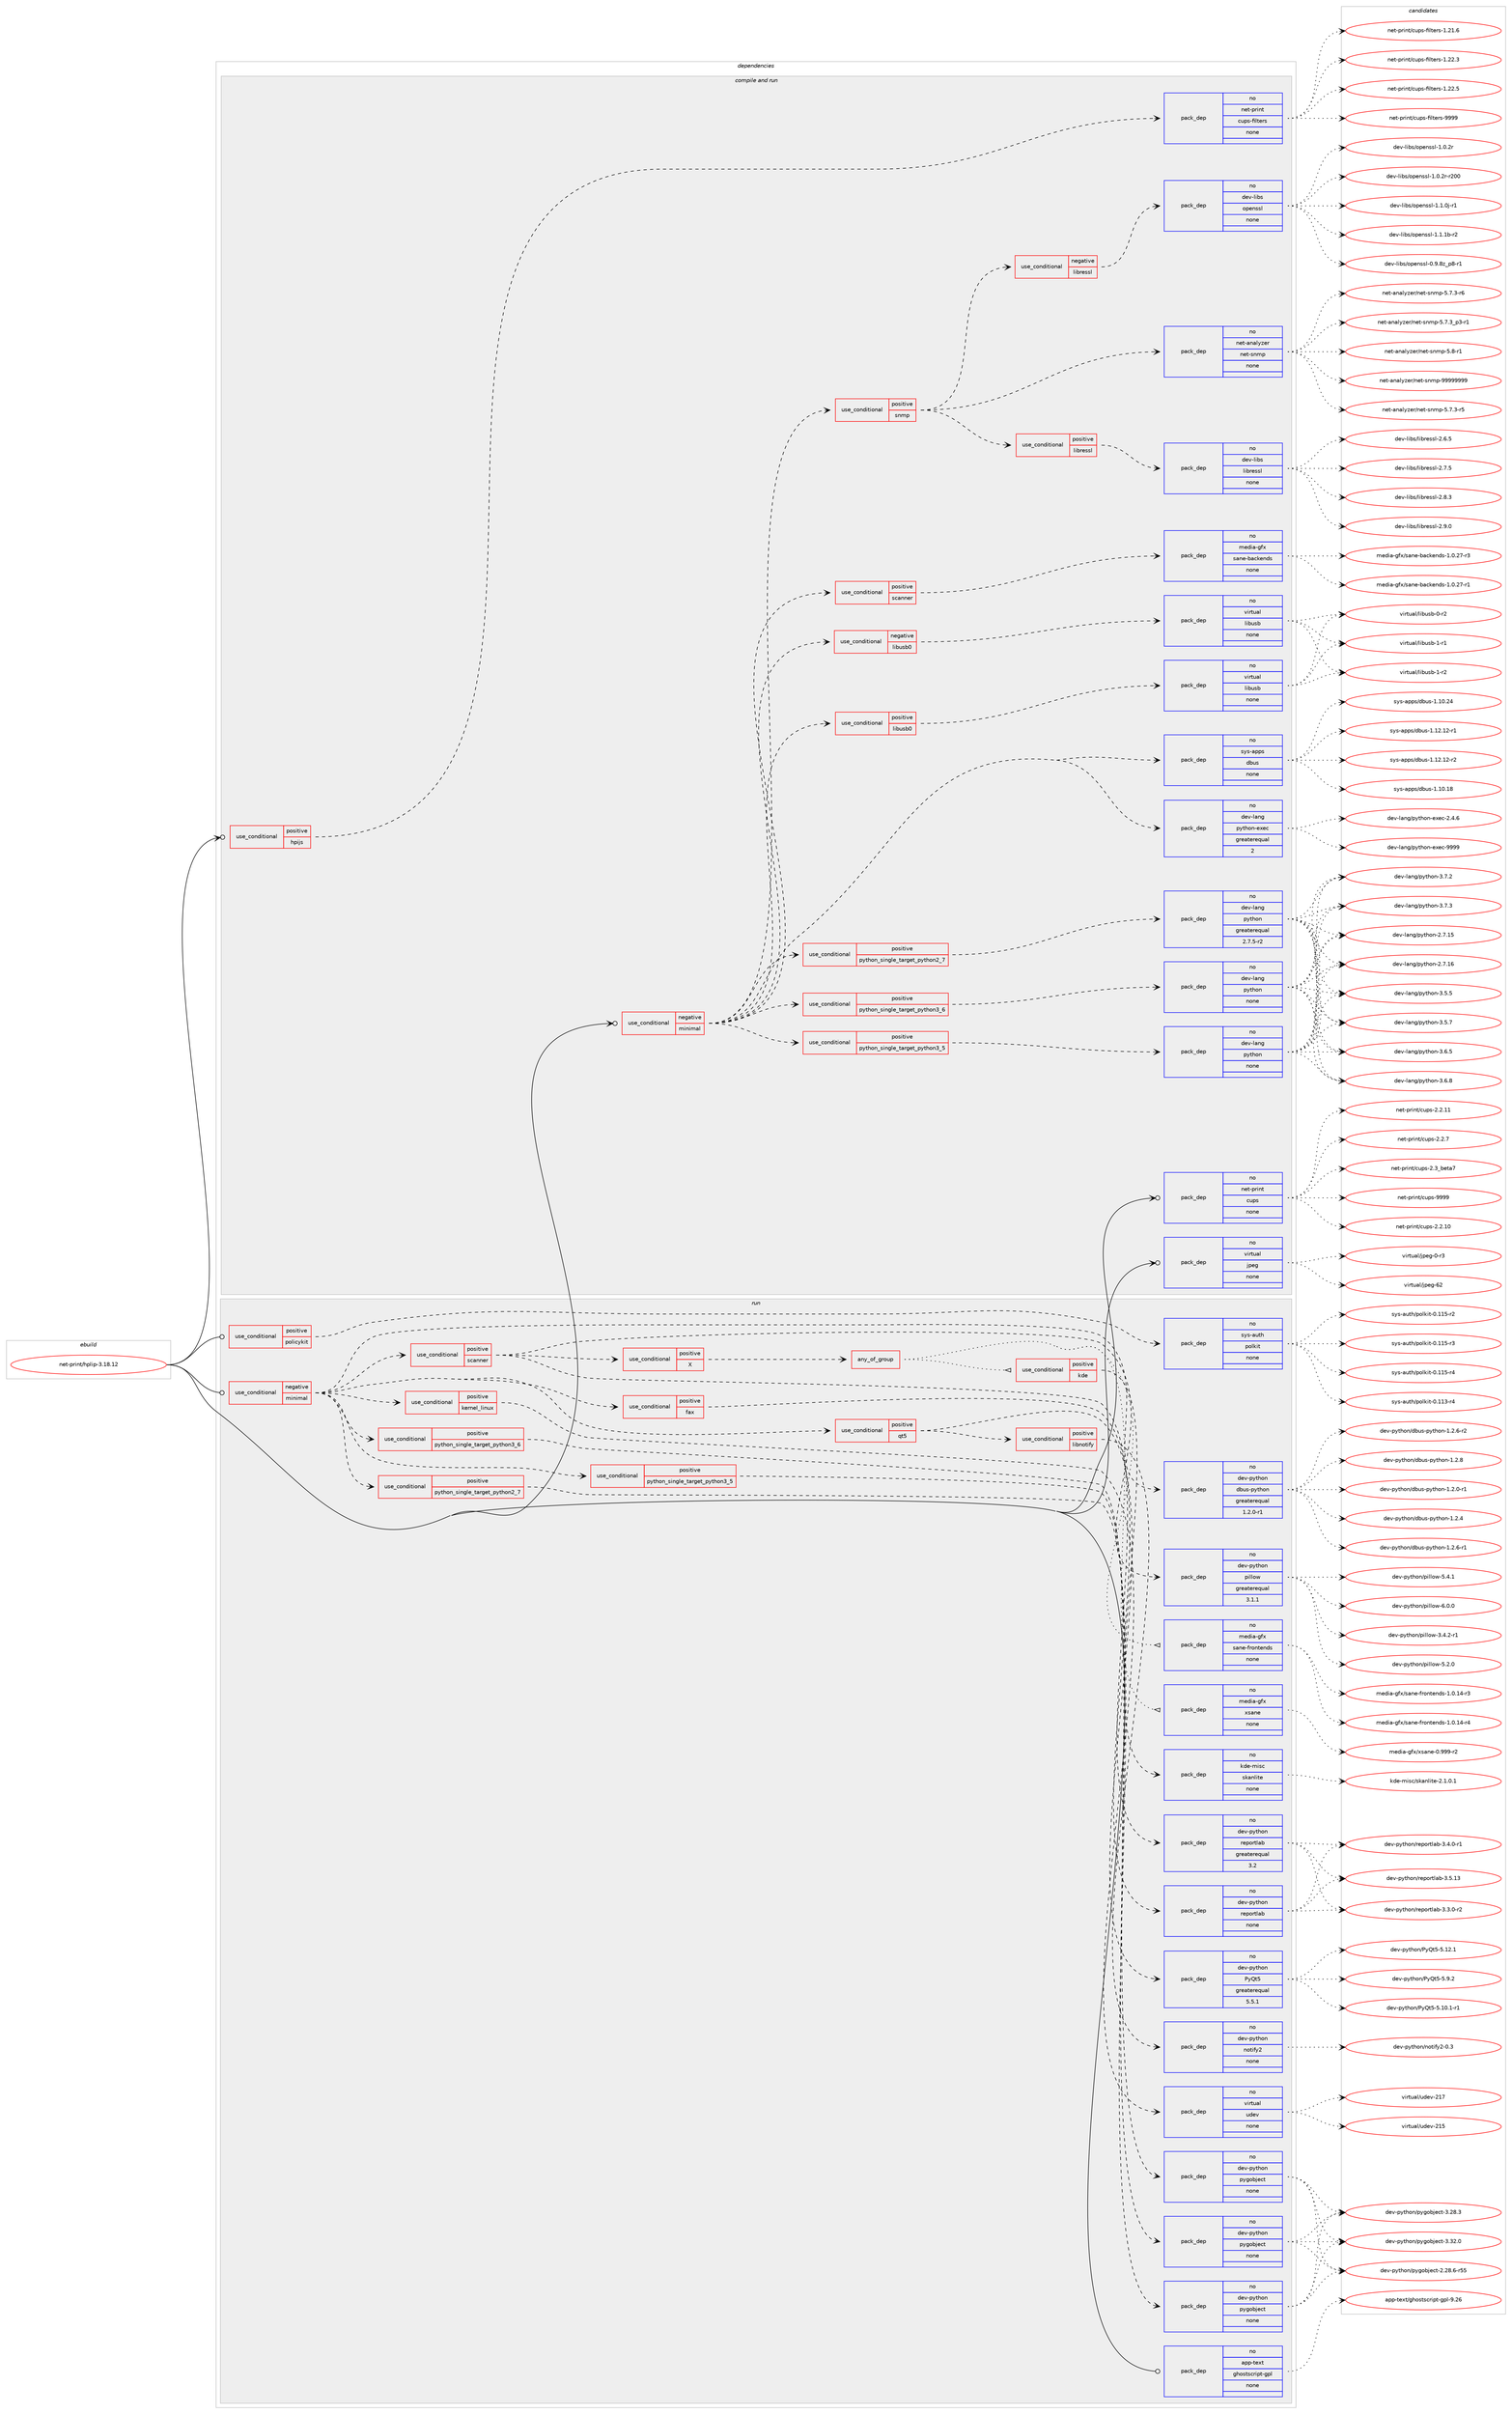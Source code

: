 digraph prolog {

# *************
# Graph options
# *************

newrank=true;
concentrate=true;
compound=true;
graph [rankdir=LR,fontname=Helvetica,fontsize=10,ranksep=1.5];#, ranksep=2.5, nodesep=0.2];
edge  [arrowhead=vee];
node  [fontname=Helvetica,fontsize=10];

# **********
# The ebuild
# **********

subgraph cluster_leftcol {
color=gray;
rank=same;
label=<<i>ebuild</i>>;
id [label="net-print/hplip-3.18.12", color=red, width=4, href="../net-print/hplip-3.18.12.svg"];
}

# ****************
# The dependencies
# ****************

subgraph cluster_midcol {
color=gray;
label=<<i>dependencies</i>>;
subgraph cluster_compile {
fillcolor="#eeeeee";
style=filled;
label=<<i>compile</i>>;
}
subgraph cluster_compileandrun {
fillcolor="#eeeeee";
style=filled;
label=<<i>compile and run</i>>;
subgraph cond1082 {
dependency4409 [label=<<TABLE BORDER="0" CELLBORDER="1" CELLSPACING="0" CELLPADDING="4"><TR><TD ROWSPAN="3" CELLPADDING="10">use_conditional</TD></TR><TR><TD>negative</TD></TR><TR><TD>minimal</TD></TR></TABLE>>, shape=none, color=red];
subgraph cond1083 {
dependency4410 [label=<<TABLE BORDER="0" CELLBORDER="1" CELLSPACING="0" CELLPADDING="4"><TR><TD ROWSPAN="3" CELLPADDING="10">use_conditional</TD></TR><TR><TD>positive</TD></TR><TR><TD>python_single_target_python2_7</TD></TR></TABLE>>, shape=none, color=red];
subgraph pack3255 {
dependency4411 [label=<<TABLE BORDER="0" CELLBORDER="1" CELLSPACING="0" CELLPADDING="4" WIDTH="220"><TR><TD ROWSPAN="6" CELLPADDING="30">pack_dep</TD></TR><TR><TD WIDTH="110">no</TD></TR><TR><TD>dev-lang</TD></TR><TR><TD>python</TD></TR><TR><TD>greaterequal</TD></TR><TR><TD>2.7.5-r2</TD></TR></TABLE>>, shape=none, color=blue];
}
dependency4410:e -> dependency4411:w [weight=20,style="dashed",arrowhead="vee"];
}
dependency4409:e -> dependency4410:w [weight=20,style="dashed",arrowhead="vee"];
subgraph cond1084 {
dependency4412 [label=<<TABLE BORDER="0" CELLBORDER="1" CELLSPACING="0" CELLPADDING="4"><TR><TD ROWSPAN="3" CELLPADDING="10">use_conditional</TD></TR><TR><TD>positive</TD></TR><TR><TD>python_single_target_python3_5</TD></TR></TABLE>>, shape=none, color=red];
subgraph pack3256 {
dependency4413 [label=<<TABLE BORDER="0" CELLBORDER="1" CELLSPACING="0" CELLPADDING="4" WIDTH="220"><TR><TD ROWSPAN="6" CELLPADDING="30">pack_dep</TD></TR><TR><TD WIDTH="110">no</TD></TR><TR><TD>dev-lang</TD></TR><TR><TD>python</TD></TR><TR><TD>none</TD></TR><TR><TD></TD></TR></TABLE>>, shape=none, color=blue];
}
dependency4412:e -> dependency4413:w [weight=20,style="dashed",arrowhead="vee"];
}
dependency4409:e -> dependency4412:w [weight=20,style="dashed",arrowhead="vee"];
subgraph cond1085 {
dependency4414 [label=<<TABLE BORDER="0" CELLBORDER="1" CELLSPACING="0" CELLPADDING="4"><TR><TD ROWSPAN="3" CELLPADDING="10">use_conditional</TD></TR><TR><TD>positive</TD></TR><TR><TD>python_single_target_python3_6</TD></TR></TABLE>>, shape=none, color=red];
subgraph pack3257 {
dependency4415 [label=<<TABLE BORDER="0" CELLBORDER="1" CELLSPACING="0" CELLPADDING="4" WIDTH="220"><TR><TD ROWSPAN="6" CELLPADDING="30">pack_dep</TD></TR><TR><TD WIDTH="110">no</TD></TR><TR><TD>dev-lang</TD></TR><TR><TD>python</TD></TR><TR><TD>none</TD></TR><TR><TD></TD></TR></TABLE>>, shape=none, color=blue];
}
dependency4414:e -> dependency4415:w [weight=20,style="dashed",arrowhead="vee"];
}
dependency4409:e -> dependency4414:w [weight=20,style="dashed",arrowhead="vee"];
subgraph pack3258 {
dependency4416 [label=<<TABLE BORDER="0" CELLBORDER="1" CELLSPACING="0" CELLPADDING="4" WIDTH="220"><TR><TD ROWSPAN="6" CELLPADDING="30">pack_dep</TD></TR><TR><TD WIDTH="110">no</TD></TR><TR><TD>dev-lang</TD></TR><TR><TD>python-exec</TD></TR><TR><TD>greaterequal</TD></TR><TR><TD>2</TD></TR></TABLE>>, shape=none, color=blue];
}
dependency4409:e -> dependency4416:w [weight=20,style="dashed",arrowhead="vee"];
subgraph pack3259 {
dependency4417 [label=<<TABLE BORDER="0" CELLBORDER="1" CELLSPACING="0" CELLPADDING="4" WIDTH="220"><TR><TD ROWSPAN="6" CELLPADDING="30">pack_dep</TD></TR><TR><TD WIDTH="110">no</TD></TR><TR><TD>sys-apps</TD></TR><TR><TD>dbus</TD></TR><TR><TD>none</TD></TR><TR><TD></TD></TR></TABLE>>, shape=none, color=blue];
}
dependency4409:e -> dependency4417:w [weight=20,style="dashed",arrowhead="vee"];
subgraph cond1086 {
dependency4418 [label=<<TABLE BORDER="0" CELLBORDER="1" CELLSPACING="0" CELLPADDING="4"><TR><TD ROWSPAN="3" CELLPADDING="10">use_conditional</TD></TR><TR><TD>negative</TD></TR><TR><TD>libusb0</TD></TR></TABLE>>, shape=none, color=red];
subgraph pack3260 {
dependency4419 [label=<<TABLE BORDER="0" CELLBORDER="1" CELLSPACING="0" CELLPADDING="4" WIDTH="220"><TR><TD ROWSPAN="6" CELLPADDING="30">pack_dep</TD></TR><TR><TD WIDTH="110">no</TD></TR><TR><TD>virtual</TD></TR><TR><TD>libusb</TD></TR><TR><TD>none</TD></TR><TR><TD></TD></TR></TABLE>>, shape=none, color=blue];
}
dependency4418:e -> dependency4419:w [weight=20,style="dashed",arrowhead="vee"];
}
dependency4409:e -> dependency4418:w [weight=20,style="dashed",arrowhead="vee"];
subgraph cond1087 {
dependency4420 [label=<<TABLE BORDER="0" CELLBORDER="1" CELLSPACING="0" CELLPADDING="4"><TR><TD ROWSPAN="3" CELLPADDING="10">use_conditional</TD></TR><TR><TD>positive</TD></TR><TR><TD>libusb0</TD></TR></TABLE>>, shape=none, color=red];
subgraph pack3261 {
dependency4421 [label=<<TABLE BORDER="0" CELLBORDER="1" CELLSPACING="0" CELLPADDING="4" WIDTH="220"><TR><TD ROWSPAN="6" CELLPADDING="30">pack_dep</TD></TR><TR><TD WIDTH="110">no</TD></TR><TR><TD>virtual</TD></TR><TR><TD>libusb</TD></TR><TR><TD>none</TD></TR><TR><TD></TD></TR></TABLE>>, shape=none, color=blue];
}
dependency4420:e -> dependency4421:w [weight=20,style="dashed",arrowhead="vee"];
}
dependency4409:e -> dependency4420:w [weight=20,style="dashed",arrowhead="vee"];
subgraph cond1088 {
dependency4422 [label=<<TABLE BORDER="0" CELLBORDER="1" CELLSPACING="0" CELLPADDING="4"><TR><TD ROWSPAN="3" CELLPADDING="10">use_conditional</TD></TR><TR><TD>positive</TD></TR><TR><TD>scanner</TD></TR></TABLE>>, shape=none, color=red];
subgraph pack3262 {
dependency4423 [label=<<TABLE BORDER="0" CELLBORDER="1" CELLSPACING="0" CELLPADDING="4" WIDTH="220"><TR><TD ROWSPAN="6" CELLPADDING="30">pack_dep</TD></TR><TR><TD WIDTH="110">no</TD></TR><TR><TD>media-gfx</TD></TR><TR><TD>sane-backends</TD></TR><TR><TD>none</TD></TR><TR><TD></TD></TR></TABLE>>, shape=none, color=blue];
}
dependency4422:e -> dependency4423:w [weight=20,style="dashed",arrowhead="vee"];
}
dependency4409:e -> dependency4422:w [weight=20,style="dashed",arrowhead="vee"];
subgraph cond1089 {
dependency4424 [label=<<TABLE BORDER="0" CELLBORDER="1" CELLSPACING="0" CELLPADDING="4"><TR><TD ROWSPAN="3" CELLPADDING="10">use_conditional</TD></TR><TR><TD>positive</TD></TR><TR><TD>snmp</TD></TR></TABLE>>, shape=none, color=red];
subgraph cond1090 {
dependency4425 [label=<<TABLE BORDER="0" CELLBORDER="1" CELLSPACING="0" CELLPADDING="4"><TR><TD ROWSPAN="3" CELLPADDING="10">use_conditional</TD></TR><TR><TD>negative</TD></TR><TR><TD>libressl</TD></TR></TABLE>>, shape=none, color=red];
subgraph pack3263 {
dependency4426 [label=<<TABLE BORDER="0" CELLBORDER="1" CELLSPACING="0" CELLPADDING="4" WIDTH="220"><TR><TD ROWSPAN="6" CELLPADDING="30">pack_dep</TD></TR><TR><TD WIDTH="110">no</TD></TR><TR><TD>dev-libs</TD></TR><TR><TD>openssl</TD></TR><TR><TD>none</TD></TR><TR><TD></TD></TR></TABLE>>, shape=none, color=blue];
}
dependency4425:e -> dependency4426:w [weight=20,style="dashed",arrowhead="vee"];
}
dependency4424:e -> dependency4425:w [weight=20,style="dashed",arrowhead="vee"];
subgraph cond1091 {
dependency4427 [label=<<TABLE BORDER="0" CELLBORDER="1" CELLSPACING="0" CELLPADDING="4"><TR><TD ROWSPAN="3" CELLPADDING="10">use_conditional</TD></TR><TR><TD>positive</TD></TR><TR><TD>libressl</TD></TR></TABLE>>, shape=none, color=red];
subgraph pack3264 {
dependency4428 [label=<<TABLE BORDER="0" CELLBORDER="1" CELLSPACING="0" CELLPADDING="4" WIDTH="220"><TR><TD ROWSPAN="6" CELLPADDING="30">pack_dep</TD></TR><TR><TD WIDTH="110">no</TD></TR><TR><TD>dev-libs</TD></TR><TR><TD>libressl</TD></TR><TR><TD>none</TD></TR><TR><TD></TD></TR></TABLE>>, shape=none, color=blue];
}
dependency4427:e -> dependency4428:w [weight=20,style="dashed",arrowhead="vee"];
}
dependency4424:e -> dependency4427:w [weight=20,style="dashed",arrowhead="vee"];
subgraph pack3265 {
dependency4429 [label=<<TABLE BORDER="0" CELLBORDER="1" CELLSPACING="0" CELLPADDING="4" WIDTH="220"><TR><TD ROWSPAN="6" CELLPADDING="30">pack_dep</TD></TR><TR><TD WIDTH="110">no</TD></TR><TR><TD>net-analyzer</TD></TR><TR><TD>net-snmp</TD></TR><TR><TD>none</TD></TR><TR><TD></TD></TR></TABLE>>, shape=none, color=blue];
}
dependency4424:e -> dependency4429:w [weight=20,style="dashed",arrowhead="vee"];
}
dependency4409:e -> dependency4424:w [weight=20,style="dashed",arrowhead="vee"];
}
id:e -> dependency4409:w [weight=20,style="solid",arrowhead="odotvee"];
subgraph cond1092 {
dependency4430 [label=<<TABLE BORDER="0" CELLBORDER="1" CELLSPACING="0" CELLPADDING="4"><TR><TD ROWSPAN="3" CELLPADDING="10">use_conditional</TD></TR><TR><TD>positive</TD></TR><TR><TD>hpijs</TD></TR></TABLE>>, shape=none, color=red];
subgraph pack3266 {
dependency4431 [label=<<TABLE BORDER="0" CELLBORDER="1" CELLSPACING="0" CELLPADDING="4" WIDTH="220"><TR><TD ROWSPAN="6" CELLPADDING="30">pack_dep</TD></TR><TR><TD WIDTH="110">no</TD></TR><TR><TD>net-print</TD></TR><TR><TD>cups-filters</TD></TR><TR><TD>none</TD></TR><TR><TD></TD></TR></TABLE>>, shape=none, color=blue];
}
dependency4430:e -> dependency4431:w [weight=20,style="dashed",arrowhead="vee"];
}
id:e -> dependency4430:w [weight=20,style="solid",arrowhead="odotvee"];
subgraph pack3267 {
dependency4432 [label=<<TABLE BORDER="0" CELLBORDER="1" CELLSPACING="0" CELLPADDING="4" WIDTH="220"><TR><TD ROWSPAN="6" CELLPADDING="30">pack_dep</TD></TR><TR><TD WIDTH="110">no</TD></TR><TR><TD>net-print</TD></TR><TR><TD>cups</TD></TR><TR><TD>none</TD></TR><TR><TD></TD></TR></TABLE>>, shape=none, color=blue];
}
id:e -> dependency4432:w [weight=20,style="solid",arrowhead="odotvee"];
subgraph pack3268 {
dependency4433 [label=<<TABLE BORDER="0" CELLBORDER="1" CELLSPACING="0" CELLPADDING="4" WIDTH="220"><TR><TD ROWSPAN="6" CELLPADDING="30">pack_dep</TD></TR><TR><TD WIDTH="110">no</TD></TR><TR><TD>virtual</TD></TR><TR><TD>jpeg</TD></TR><TR><TD>none</TD></TR><TR><TD></TD></TR></TABLE>>, shape=none, color=blue];
}
id:e -> dependency4433:w [weight=20,style="solid",arrowhead="odotvee"];
}
subgraph cluster_run {
fillcolor="#eeeeee";
style=filled;
label=<<i>run</i>>;
subgraph cond1093 {
dependency4434 [label=<<TABLE BORDER="0" CELLBORDER="1" CELLSPACING="0" CELLPADDING="4"><TR><TD ROWSPAN="3" CELLPADDING="10">use_conditional</TD></TR><TR><TD>negative</TD></TR><TR><TD>minimal</TD></TR></TABLE>>, shape=none, color=red];
subgraph pack3269 {
dependency4435 [label=<<TABLE BORDER="0" CELLBORDER="1" CELLSPACING="0" CELLPADDING="4" WIDTH="220"><TR><TD ROWSPAN="6" CELLPADDING="30">pack_dep</TD></TR><TR><TD WIDTH="110">no</TD></TR><TR><TD>dev-python</TD></TR><TR><TD>dbus-python</TD></TR><TR><TD>greaterequal</TD></TR><TR><TD>1.2.0-r1</TD></TR></TABLE>>, shape=none, color=blue];
}
dependency4434:e -> dependency4435:w [weight=20,style="dashed",arrowhead="vee"];
subgraph cond1094 {
dependency4436 [label=<<TABLE BORDER="0" CELLBORDER="1" CELLSPACING="0" CELLPADDING="4"><TR><TD ROWSPAN="3" CELLPADDING="10">use_conditional</TD></TR><TR><TD>positive</TD></TR><TR><TD>python_single_target_python2_7</TD></TR></TABLE>>, shape=none, color=red];
subgraph pack3270 {
dependency4437 [label=<<TABLE BORDER="0" CELLBORDER="1" CELLSPACING="0" CELLPADDING="4" WIDTH="220"><TR><TD ROWSPAN="6" CELLPADDING="30">pack_dep</TD></TR><TR><TD WIDTH="110">no</TD></TR><TR><TD>dev-python</TD></TR><TR><TD>pygobject</TD></TR><TR><TD>none</TD></TR><TR><TD></TD></TR></TABLE>>, shape=none, color=blue];
}
dependency4436:e -> dependency4437:w [weight=20,style="dashed",arrowhead="vee"];
}
dependency4434:e -> dependency4436:w [weight=20,style="dashed",arrowhead="vee"];
subgraph cond1095 {
dependency4438 [label=<<TABLE BORDER="0" CELLBORDER="1" CELLSPACING="0" CELLPADDING="4"><TR><TD ROWSPAN="3" CELLPADDING="10">use_conditional</TD></TR><TR><TD>positive</TD></TR><TR><TD>python_single_target_python3_5</TD></TR></TABLE>>, shape=none, color=red];
subgraph pack3271 {
dependency4439 [label=<<TABLE BORDER="0" CELLBORDER="1" CELLSPACING="0" CELLPADDING="4" WIDTH="220"><TR><TD ROWSPAN="6" CELLPADDING="30">pack_dep</TD></TR><TR><TD WIDTH="110">no</TD></TR><TR><TD>dev-python</TD></TR><TR><TD>pygobject</TD></TR><TR><TD>none</TD></TR><TR><TD></TD></TR></TABLE>>, shape=none, color=blue];
}
dependency4438:e -> dependency4439:w [weight=20,style="dashed",arrowhead="vee"];
}
dependency4434:e -> dependency4438:w [weight=20,style="dashed",arrowhead="vee"];
subgraph cond1096 {
dependency4440 [label=<<TABLE BORDER="0" CELLBORDER="1" CELLSPACING="0" CELLPADDING="4"><TR><TD ROWSPAN="3" CELLPADDING="10">use_conditional</TD></TR><TR><TD>positive</TD></TR><TR><TD>python_single_target_python3_6</TD></TR></TABLE>>, shape=none, color=red];
subgraph pack3272 {
dependency4441 [label=<<TABLE BORDER="0" CELLBORDER="1" CELLSPACING="0" CELLPADDING="4" WIDTH="220"><TR><TD ROWSPAN="6" CELLPADDING="30">pack_dep</TD></TR><TR><TD WIDTH="110">no</TD></TR><TR><TD>dev-python</TD></TR><TR><TD>pygobject</TD></TR><TR><TD>none</TD></TR><TR><TD></TD></TR></TABLE>>, shape=none, color=blue];
}
dependency4440:e -> dependency4441:w [weight=20,style="dashed",arrowhead="vee"];
}
dependency4434:e -> dependency4440:w [weight=20,style="dashed",arrowhead="vee"];
subgraph cond1097 {
dependency4442 [label=<<TABLE BORDER="0" CELLBORDER="1" CELLSPACING="0" CELLPADDING="4"><TR><TD ROWSPAN="3" CELLPADDING="10">use_conditional</TD></TR><TR><TD>positive</TD></TR><TR><TD>fax</TD></TR></TABLE>>, shape=none, color=red];
subgraph pack3273 {
dependency4443 [label=<<TABLE BORDER="0" CELLBORDER="1" CELLSPACING="0" CELLPADDING="4" WIDTH="220"><TR><TD ROWSPAN="6" CELLPADDING="30">pack_dep</TD></TR><TR><TD WIDTH="110">no</TD></TR><TR><TD>dev-python</TD></TR><TR><TD>reportlab</TD></TR><TR><TD>none</TD></TR><TR><TD></TD></TR></TABLE>>, shape=none, color=blue];
}
dependency4442:e -> dependency4443:w [weight=20,style="dashed",arrowhead="vee"];
}
dependency4434:e -> dependency4442:w [weight=20,style="dashed",arrowhead="vee"];
subgraph cond1098 {
dependency4444 [label=<<TABLE BORDER="0" CELLBORDER="1" CELLSPACING="0" CELLPADDING="4"><TR><TD ROWSPAN="3" CELLPADDING="10">use_conditional</TD></TR><TR><TD>positive</TD></TR><TR><TD>kernel_linux</TD></TR></TABLE>>, shape=none, color=red];
subgraph pack3274 {
dependency4445 [label=<<TABLE BORDER="0" CELLBORDER="1" CELLSPACING="0" CELLPADDING="4" WIDTH="220"><TR><TD ROWSPAN="6" CELLPADDING="30">pack_dep</TD></TR><TR><TD WIDTH="110">no</TD></TR><TR><TD>virtual</TD></TR><TR><TD>udev</TD></TR><TR><TD>none</TD></TR><TR><TD></TD></TR></TABLE>>, shape=none, color=blue];
}
dependency4444:e -> dependency4445:w [weight=20,style="dashed",arrowhead="vee"];
}
dependency4434:e -> dependency4444:w [weight=20,style="dashed",arrowhead="vee"];
subgraph cond1099 {
dependency4446 [label=<<TABLE BORDER="0" CELLBORDER="1" CELLSPACING="0" CELLPADDING="4"><TR><TD ROWSPAN="3" CELLPADDING="10">use_conditional</TD></TR><TR><TD>positive</TD></TR><TR><TD>qt5</TD></TR></TABLE>>, shape=none, color=red];
subgraph pack3275 {
dependency4447 [label=<<TABLE BORDER="0" CELLBORDER="1" CELLSPACING="0" CELLPADDING="4" WIDTH="220"><TR><TD ROWSPAN="6" CELLPADDING="30">pack_dep</TD></TR><TR><TD WIDTH="110">no</TD></TR><TR><TD>dev-python</TD></TR><TR><TD>PyQt5</TD></TR><TR><TD>greaterequal</TD></TR><TR><TD>5.5.1</TD></TR></TABLE>>, shape=none, color=blue];
}
dependency4446:e -> dependency4447:w [weight=20,style="dashed",arrowhead="vee"];
subgraph cond1100 {
dependency4448 [label=<<TABLE BORDER="0" CELLBORDER="1" CELLSPACING="0" CELLPADDING="4"><TR><TD ROWSPAN="3" CELLPADDING="10">use_conditional</TD></TR><TR><TD>positive</TD></TR><TR><TD>libnotify</TD></TR></TABLE>>, shape=none, color=red];
subgraph pack3276 {
dependency4449 [label=<<TABLE BORDER="0" CELLBORDER="1" CELLSPACING="0" CELLPADDING="4" WIDTH="220"><TR><TD ROWSPAN="6" CELLPADDING="30">pack_dep</TD></TR><TR><TD WIDTH="110">no</TD></TR><TR><TD>dev-python</TD></TR><TR><TD>notify2</TD></TR><TR><TD>none</TD></TR><TR><TD></TD></TR></TABLE>>, shape=none, color=blue];
}
dependency4448:e -> dependency4449:w [weight=20,style="dashed",arrowhead="vee"];
}
dependency4446:e -> dependency4448:w [weight=20,style="dashed",arrowhead="vee"];
}
dependency4434:e -> dependency4446:w [weight=20,style="dashed",arrowhead="vee"];
subgraph cond1101 {
dependency4450 [label=<<TABLE BORDER="0" CELLBORDER="1" CELLSPACING="0" CELLPADDING="4"><TR><TD ROWSPAN="3" CELLPADDING="10">use_conditional</TD></TR><TR><TD>positive</TD></TR><TR><TD>scanner</TD></TR></TABLE>>, shape=none, color=red];
subgraph pack3277 {
dependency4451 [label=<<TABLE BORDER="0" CELLBORDER="1" CELLSPACING="0" CELLPADDING="4" WIDTH="220"><TR><TD ROWSPAN="6" CELLPADDING="30">pack_dep</TD></TR><TR><TD WIDTH="110">no</TD></TR><TR><TD>dev-python</TD></TR><TR><TD>reportlab</TD></TR><TR><TD>greaterequal</TD></TR><TR><TD>3.2</TD></TR></TABLE>>, shape=none, color=blue];
}
dependency4450:e -> dependency4451:w [weight=20,style="dashed",arrowhead="vee"];
subgraph pack3278 {
dependency4452 [label=<<TABLE BORDER="0" CELLBORDER="1" CELLSPACING="0" CELLPADDING="4" WIDTH="220"><TR><TD ROWSPAN="6" CELLPADDING="30">pack_dep</TD></TR><TR><TD WIDTH="110">no</TD></TR><TR><TD>dev-python</TD></TR><TR><TD>pillow</TD></TR><TR><TD>greaterequal</TD></TR><TR><TD>3.1.1</TD></TR></TABLE>>, shape=none, color=blue];
}
dependency4450:e -> dependency4452:w [weight=20,style="dashed",arrowhead="vee"];
subgraph cond1102 {
dependency4453 [label=<<TABLE BORDER="0" CELLBORDER="1" CELLSPACING="0" CELLPADDING="4"><TR><TD ROWSPAN="3" CELLPADDING="10">use_conditional</TD></TR><TR><TD>positive</TD></TR><TR><TD>X</TD></TR></TABLE>>, shape=none, color=red];
subgraph any67 {
dependency4454 [label=<<TABLE BORDER="0" CELLBORDER="1" CELLSPACING="0" CELLPADDING="4"><TR><TD CELLPADDING="10">any_of_group</TD></TR></TABLE>>, shape=none, color=red];subgraph cond1103 {
dependency4455 [label=<<TABLE BORDER="0" CELLBORDER="1" CELLSPACING="0" CELLPADDING="4"><TR><TD ROWSPAN="3" CELLPADDING="10">use_conditional</TD></TR><TR><TD>positive</TD></TR><TR><TD>kde</TD></TR></TABLE>>, shape=none, color=red];
subgraph pack3279 {
dependency4456 [label=<<TABLE BORDER="0" CELLBORDER="1" CELLSPACING="0" CELLPADDING="4" WIDTH="220"><TR><TD ROWSPAN="6" CELLPADDING="30">pack_dep</TD></TR><TR><TD WIDTH="110">no</TD></TR><TR><TD>kde-misc</TD></TR><TR><TD>skanlite</TD></TR><TR><TD>none</TD></TR><TR><TD></TD></TR></TABLE>>, shape=none, color=blue];
}
dependency4455:e -> dependency4456:w [weight=20,style="dashed",arrowhead="vee"];
}
dependency4454:e -> dependency4455:w [weight=20,style="dotted",arrowhead="oinv"];
subgraph pack3280 {
dependency4457 [label=<<TABLE BORDER="0" CELLBORDER="1" CELLSPACING="0" CELLPADDING="4" WIDTH="220"><TR><TD ROWSPAN="6" CELLPADDING="30">pack_dep</TD></TR><TR><TD WIDTH="110">no</TD></TR><TR><TD>media-gfx</TD></TR><TR><TD>xsane</TD></TR><TR><TD>none</TD></TR><TR><TD></TD></TR></TABLE>>, shape=none, color=blue];
}
dependency4454:e -> dependency4457:w [weight=20,style="dotted",arrowhead="oinv"];
subgraph pack3281 {
dependency4458 [label=<<TABLE BORDER="0" CELLBORDER="1" CELLSPACING="0" CELLPADDING="4" WIDTH="220"><TR><TD ROWSPAN="6" CELLPADDING="30">pack_dep</TD></TR><TR><TD WIDTH="110">no</TD></TR><TR><TD>media-gfx</TD></TR><TR><TD>sane-frontends</TD></TR><TR><TD>none</TD></TR><TR><TD></TD></TR></TABLE>>, shape=none, color=blue];
}
dependency4454:e -> dependency4458:w [weight=20,style="dotted",arrowhead="oinv"];
}
dependency4453:e -> dependency4454:w [weight=20,style="dashed",arrowhead="vee"];
}
dependency4450:e -> dependency4453:w [weight=20,style="dashed",arrowhead="vee"];
}
dependency4434:e -> dependency4450:w [weight=20,style="dashed",arrowhead="vee"];
}
id:e -> dependency4434:w [weight=20,style="solid",arrowhead="odot"];
subgraph cond1104 {
dependency4459 [label=<<TABLE BORDER="0" CELLBORDER="1" CELLSPACING="0" CELLPADDING="4"><TR><TD ROWSPAN="3" CELLPADDING="10">use_conditional</TD></TR><TR><TD>positive</TD></TR><TR><TD>policykit</TD></TR></TABLE>>, shape=none, color=red];
subgraph pack3282 {
dependency4460 [label=<<TABLE BORDER="0" CELLBORDER="1" CELLSPACING="0" CELLPADDING="4" WIDTH="220"><TR><TD ROWSPAN="6" CELLPADDING="30">pack_dep</TD></TR><TR><TD WIDTH="110">no</TD></TR><TR><TD>sys-auth</TD></TR><TR><TD>polkit</TD></TR><TR><TD>none</TD></TR><TR><TD></TD></TR></TABLE>>, shape=none, color=blue];
}
dependency4459:e -> dependency4460:w [weight=20,style="dashed",arrowhead="vee"];
}
id:e -> dependency4459:w [weight=20,style="solid",arrowhead="odot"];
subgraph pack3283 {
dependency4461 [label=<<TABLE BORDER="0" CELLBORDER="1" CELLSPACING="0" CELLPADDING="4" WIDTH="220"><TR><TD ROWSPAN="6" CELLPADDING="30">pack_dep</TD></TR><TR><TD WIDTH="110">no</TD></TR><TR><TD>app-text</TD></TR><TR><TD>ghostscript-gpl</TD></TR><TR><TD>none</TD></TR><TR><TD></TD></TR></TABLE>>, shape=none, color=blue];
}
id:e -> dependency4461:w [weight=20,style="solid",arrowhead="odot"];
}
}

# **************
# The candidates
# **************

subgraph cluster_choices {
rank=same;
color=gray;
label=<<i>candidates</i>>;

subgraph choice3255 {
color=black;
nodesep=1;
choice10010111845108971101034711212111610411111045504655464953 [label="dev-lang/python-2.7.15", color=red, width=4,href="../dev-lang/python-2.7.15.svg"];
choice10010111845108971101034711212111610411111045504655464954 [label="dev-lang/python-2.7.16", color=red, width=4,href="../dev-lang/python-2.7.16.svg"];
choice100101118451089711010347112121116104111110455146534653 [label="dev-lang/python-3.5.5", color=red, width=4,href="../dev-lang/python-3.5.5.svg"];
choice100101118451089711010347112121116104111110455146534655 [label="dev-lang/python-3.5.7", color=red, width=4,href="../dev-lang/python-3.5.7.svg"];
choice100101118451089711010347112121116104111110455146544653 [label="dev-lang/python-3.6.5", color=red, width=4,href="../dev-lang/python-3.6.5.svg"];
choice100101118451089711010347112121116104111110455146544656 [label="dev-lang/python-3.6.8", color=red, width=4,href="../dev-lang/python-3.6.8.svg"];
choice100101118451089711010347112121116104111110455146554650 [label="dev-lang/python-3.7.2", color=red, width=4,href="../dev-lang/python-3.7.2.svg"];
choice100101118451089711010347112121116104111110455146554651 [label="dev-lang/python-3.7.3", color=red, width=4,href="../dev-lang/python-3.7.3.svg"];
dependency4411:e -> choice10010111845108971101034711212111610411111045504655464953:w [style=dotted,weight="100"];
dependency4411:e -> choice10010111845108971101034711212111610411111045504655464954:w [style=dotted,weight="100"];
dependency4411:e -> choice100101118451089711010347112121116104111110455146534653:w [style=dotted,weight="100"];
dependency4411:e -> choice100101118451089711010347112121116104111110455146534655:w [style=dotted,weight="100"];
dependency4411:e -> choice100101118451089711010347112121116104111110455146544653:w [style=dotted,weight="100"];
dependency4411:e -> choice100101118451089711010347112121116104111110455146544656:w [style=dotted,weight="100"];
dependency4411:e -> choice100101118451089711010347112121116104111110455146554650:w [style=dotted,weight="100"];
dependency4411:e -> choice100101118451089711010347112121116104111110455146554651:w [style=dotted,weight="100"];
}
subgraph choice3256 {
color=black;
nodesep=1;
choice10010111845108971101034711212111610411111045504655464953 [label="dev-lang/python-2.7.15", color=red, width=4,href="../dev-lang/python-2.7.15.svg"];
choice10010111845108971101034711212111610411111045504655464954 [label="dev-lang/python-2.7.16", color=red, width=4,href="../dev-lang/python-2.7.16.svg"];
choice100101118451089711010347112121116104111110455146534653 [label="dev-lang/python-3.5.5", color=red, width=4,href="../dev-lang/python-3.5.5.svg"];
choice100101118451089711010347112121116104111110455146534655 [label="dev-lang/python-3.5.7", color=red, width=4,href="../dev-lang/python-3.5.7.svg"];
choice100101118451089711010347112121116104111110455146544653 [label="dev-lang/python-3.6.5", color=red, width=4,href="../dev-lang/python-3.6.5.svg"];
choice100101118451089711010347112121116104111110455146544656 [label="dev-lang/python-3.6.8", color=red, width=4,href="../dev-lang/python-3.6.8.svg"];
choice100101118451089711010347112121116104111110455146554650 [label="dev-lang/python-3.7.2", color=red, width=4,href="../dev-lang/python-3.7.2.svg"];
choice100101118451089711010347112121116104111110455146554651 [label="dev-lang/python-3.7.3", color=red, width=4,href="../dev-lang/python-3.7.3.svg"];
dependency4413:e -> choice10010111845108971101034711212111610411111045504655464953:w [style=dotted,weight="100"];
dependency4413:e -> choice10010111845108971101034711212111610411111045504655464954:w [style=dotted,weight="100"];
dependency4413:e -> choice100101118451089711010347112121116104111110455146534653:w [style=dotted,weight="100"];
dependency4413:e -> choice100101118451089711010347112121116104111110455146534655:w [style=dotted,weight="100"];
dependency4413:e -> choice100101118451089711010347112121116104111110455146544653:w [style=dotted,weight="100"];
dependency4413:e -> choice100101118451089711010347112121116104111110455146544656:w [style=dotted,weight="100"];
dependency4413:e -> choice100101118451089711010347112121116104111110455146554650:w [style=dotted,weight="100"];
dependency4413:e -> choice100101118451089711010347112121116104111110455146554651:w [style=dotted,weight="100"];
}
subgraph choice3257 {
color=black;
nodesep=1;
choice10010111845108971101034711212111610411111045504655464953 [label="dev-lang/python-2.7.15", color=red, width=4,href="../dev-lang/python-2.7.15.svg"];
choice10010111845108971101034711212111610411111045504655464954 [label="dev-lang/python-2.7.16", color=red, width=4,href="../dev-lang/python-2.7.16.svg"];
choice100101118451089711010347112121116104111110455146534653 [label="dev-lang/python-3.5.5", color=red, width=4,href="../dev-lang/python-3.5.5.svg"];
choice100101118451089711010347112121116104111110455146534655 [label="dev-lang/python-3.5.7", color=red, width=4,href="../dev-lang/python-3.5.7.svg"];
choice100101118451089711010347112121116104111110455146544653 [label="dev-lang/python-3.6.5", color=red, width=4,href="../dev-lang/python-3.6.5.svg"];
choice100101118451089711010347112121116104111110455146544656 [label="dev-lang/python-3.6.8", color=red, width=4,href="../dev-lang/python-3.6.8.svg"];
choice100101118451089711010347112121116104111110455146554650 [label="dev-lang/python-3.7.2", color=red, width=4,href="../dev-lang/python-3.7.2.svg"];
choice100101118451089711010347112121116104111110455146554651 [label="dev-lang/python-3.7.3", color=red, width=4,href="../dev-lang/python-3.7.3.svg"];
dependency4415:e -> choice10010111845108971101034711212111610411111045504655464953:w [style=dotted,weight="100"];
dependency4415:e -> choice10010111845108971101034711212111610411111045504655464954:w [style=dotted,weight="100"];
dependency4415:e -> choice100101118451089711010347112121116104111110455146534653:w [style=dotted,weight="100"];
dependency4415:e -> choice100101118451089711010347112121116104111110455146534655:w [style=dotted,weight="100"];
dependency4415:e -> choice100101118451089711010347112121116104111110455146544653:w [style=dotted,weight="100"];
dependency4415:e -> choice100101118451089711010347112121116104111110455146544656:w [style=dotted,weight="100"];
dependency4415:e -> choice100101118451089711010347112121116104111110455146554650:w [style=dotted,weight="100"];
dependency4415:e -> choice100101118451089711010347112121116104111110455146554651:w [style=dotted,weight="100"];
}
subgraph choice3258 {
color=black;
nodesep=1;
choice1001011184510897110103471121211161041111104510112010199455046524654 [label="dev-lang/python-exec-2.4.6", color=red, width=4,href="../dev-lang/python-exec-2.4.6.svg"];
choice10010111845108971101034711212111610411111045101120101994557575757 [label="dev-lang/python-exec-9999", color=red, width=4,href="../dev-lang/python-exec-9999.svg"];
dependency4416:e -> choice1001011184510897110103471121211161041111104510112010199455046524654:w [style=dotted,weight="100"];
dependency4416:e -> choice10010111845108971101034711212111610411111045101120101994557575757:w [style=dotted,weight="100"];
}
subgraph choice3259 {
color=black;
nodesep=1;
choice115121115459711211211547100981171154549464948464956 [label="sys-apps/dbus-1.10.18", color=red, width=4,href="../sys-apps/dbus-1.10.18.svg"];
choice115121115459711211211547100981171154549464948465052 [label="sys-apps/dbus-1.10.24", color=red, width=4,href="../sys-apps/dbus-1.10.24.svg"];
choice1151211154597112112115471009811711545494649504649504511449 [label="sys-apps/dbus-1.12.12-r1", color=red, width=4,href="../sys-apps/dbus-1.12.12-r1.svg"];
choice1151211154597112112115471009811711545494649504649504511450 [label="sys-apps/dbus-1.12.12-r2", color=red, width=4,href="../sys-apps/dbus-1.12.12-r2.svg"];
dependency4417:e -> choice115121115459711211211547100981171154549464948464956:w [style=dotted,weight="100"];
dependency4417:e -> choice115121115459711211211547100981171154549464948465052:w [style=dotted,weight="100"];
dependency4417:e -> choice1151211154597112112115471009811711545494649504649504511449:w [style=dotted,weight="100"];
dependency4417:e -> choice1151211154597112112115471009811711545494649504649504511450:w [style=dotted,weight="100"];
}
subgraph choice3260 {
color=black;
nodesep=1;
choice1181051141161179710847108105981171159845484511450 [label="virtual/libusb-0-r2", color=red, width=4,href="../virtual/libusb-0-r2.svg"];
choice1181051141161179710847108105981171159845494511449 [label="virtual/libusb-1-r1", color=red, width=4,href="../virtual/libusb-1-r1.svg"];
choice1181051141161179710847108105981171159845494511450 [label="virtual/libusb-1-r2", color=red, width=4,href="../virtual/libusb-1-r2.svg"];
dependency4419:e -> choice1181051141161179710847108105981171159845484511450:w [style=dotted,weight="100"];
dependency4419:e -> choice1181051141161179710847108105981171159845494511449:w [style=dotted,weight="100"];
dependency4419:e -> choice1181051141161179710847108105981171159845494511450:w [style=dotted,weight="100"];
}
subgraph choice3261 {
color=black;
nodesep=1;
choice1181051141161179710847108105981171159845484511450 [label="virtual/libusb-0-r2", color=red, width=4,href="../virtual/libusb-0-r2.svg"];
choice1181051141161179710847108105981171159845494511449 [label="virtual/libusb-1-r1", color=red, width=4,href="../virtual/libusb-1-r1.svg"];
choice1181051141161179710847108105981171159845494511450 [label="virtual/libusb-1-r2", color=red, width=4,href="../virtual/libusb-1-r2.svg"];
dependency4421:e -> choice1181051141161179710847108105981171159845484511450:w [style=dotted,weight="100"];
dependency4421:e -> choice1181051141161179710847108105981171159845494511449:w [style=dotted,weight="100"];
dependency4421:e -> choice1181051141161179710847108105981171159845494511450:w [style=dotted,weight="100"];
}
subgraph choice3262 {
color=black;
nodesep=1;
choice1091011001059745103102120471159711010145989799107101110100115454946484650554511449 [label="media-gfx/sane-backends-1.0.27-r1", color=red, width=4,href="../media-gfx/sane-backends-1.0.27-r1.svg"];
choice1091011001059745103102120471159711010145989799107101110100115454946484650554511451 [label="media-gfx/sane-backends-1.0.27-r3", color=red, width=4,href="../media-gfx/sane-backends-1.0.27-r3.svg"];
dependency4423:e -> choice1091011001059745103102120471159711010145989799107101110100115454946484650554511449:w [style=dotted,weight="100"];
dependency4423:e -> choice1091011001059745103102120471159711010145989799107101110100115454946484650554511451:w [style=dotted,weight="100"];
}
subgraph choice3263 {
color=black;
nodesep=1;
choice10010111845108105981154711111210111011511510845484657465612295112564511449 [label="dev-libs/openssl-0.9.8z_p8-r1", color=red, width=4,href="../dev-libs/openssl-0.9.8z_p8-r1.svg"];
choice100101118451081059811547111112101110115115108454946484650114 [label="dev-libs/openssl-1.0.2r", color=red, width=4,href="../dev-libs/openssl-1.0.2r.svg"];
choice10010111845108105981154711111210111011511510845494648465011445114504848 [label="dev-libs/openssl-1.0.2r-r200", color=red, width=4,href="../dev-libs/openssl-1.0.2r-r200.svg"];
choice1001011184510810598115471111121011101151151084549464946481064511449 [label="dev-libs/openssl-1.1.0j-r1", color=red, width=4,href="../dev-libs/openssl-1.1.0j-r1.svg"];
choice100101118451081059811547111112101110115115108454946494649984511450 [label="dev-libs/openssl-1.1.1b-r2", color=red, width=4,href="../dev-libs/openssl-1.1.1b-r2.svg"];
dependency4426:e -> choice10010111845108105981154711111210111011511510845484657465612295112564511449:w [style=dotted,weight="100"];
dependency4426:e -> choice100101118451081059811547111112101110115115108454946484650114:w [style=dotted,weight="100"];
dependency4426:e -> choice10010111845108105981154711111210111011511510845494648465011445114504848:w [style=dotted,weight="100"];
dependency4426:e -> choice1001011184510810598115471111121011101151151084549464946481064511449:w [style=dotted,weight="100"];
dependency4426:e -> choice100101118451081059811547111112101110115115108454946494649984511450:w [style=dotted,weight="100"];
}
subgraph choice3264 {
color=black;
nodesep=1;
choice10010111845108105981154710810598114101115115108455046544653 [label="dev-libs/libressl-2.6.5", color=red, width=4,href="../dev-libs/libressl-2.6.5.svg"];
choice10010111845108105981154710810598114101115115108455046554653 [label="dev-libs/libressl-2.7.5", color=red, width=4,href="../dev-libs/libressl-2.7.5.svg"];
choice10010111845108105981154710810598114101115115108455046564651 [label="dev-libs/libressl-2.8.3", color=red, width=4,href="../dev-libs/libressl-2.8.3.svg"];
choice10010111845108105981154710810598114101115115108455046574648 [label="dev-libs/libressl-2.9.0", color=red, width=4,href="../dev-libs/libressl-2.9.0.svg"];
dependency4428:e -> choice10010111845108105981154710810598114101115115108455046544653:w [style=dotted,weight="100"];
dependency4428:e -> choice10010111845108105981154710810598114101115115108455046554653:w [style=dotted,weight="100"];
dependency4428:e -> choice10010111845108105981154710810598114101115115108455046564651:w [style=dotted,weight="100"];
dependency4428:e -> choice10010111845108105981154710810598114101115115108455046574648:w [style=dotted,weight="100"];
}
subgraph choice3265 {
color=black;
nodesep=1;
choice11010111645971109710812112210111447110101116451151101091124553465546514511453 [label="net-analyzer/net-snmp-5.7.3-r5", color=red, width=4,href="../net-analyzer/net-snmp-5.7.3-r5.svg"];
choice11010111645971109710812112210111447110101116451151101091124553465546514511454 [label="net-analyzer/net-snmp-5.7.3-r6", color=red, width=4,href="../net-analyzer/net-snmp-5.7.3-r6.svg"];
choice110101116459711097108121122101114471101011164511511010911245534655465195112514511449 [label="net-analyzer/net-snmp-5.7.3_p3-r1", color=red, width=4,href="../net-analyzer/net-snmp-5.7.3_p3-r1.svg"];
choice1101011164597110971081211221011144711010111645115110109112455346564511449 [label="net-analyzer/net-snmp-5.8-r1", color=red, width=4,href="../net-analyzer/net-snmp-5.8-r1.svg"];
choice1101011164597110971081211221011144711010111645115110109112455757575757575757 [label="net-analyzer/net-snmp-99999999", color=red, width=4,href="../net-analyzer/net-snmp-99999999.svg"];
dependency4429:e -> choice11010111645971109710812112210111447110101116451151101091124553465546514511453:w [style=dotted,weight="100"];
dependency4429:e -> choice11010111645971109710812112210111447110101116451151101091124553465546514511454:w [style=dotted,weight="100"];
dependency4429:e -> choice110101116459711097108121122101114471101011164511511010911245534655465195112514511449:w [style=dotted,weight="100"];
dependency4429:e -> choice1101011164597110971081211221011144711010111645115110109112455346564511449:w [style=dotted,weight="100"];
dependency4429:e -> choice1101011164597110971081211221011144711010111645115110109112455757575757575757:w [style=dotted,weight="100"];
}
subgraph choice3266 {
color=black;
nodesep=1;
choice1101011164511211410511011647991171121154510210510811610111411545494650494654 [label="net-print/cups-filters-1.21.6", color=red, width=4,href="../net-print/cups-filters-1.21.6.svg"];
choice1101011164511211410511011647991171121154510210510811610111411545494650504651 [label="net-print/cups-filters-1.22.3", color=red, width=4,href="../net-print/cups-filters-1.22.3.svg"];
choice1101011164511211410511011647991171121154510210510811610111411545494650504653 [label="net-print/cups-filters-1.22.5", color=red, width=4,href="../net-print/cups-filters-1.22.5.svg"];
choice110101116451121141051101164799117112115451021051081161011141154557575757 [label="net-print/cups-filters-9999", color=red, width=4,href="../net-print/cups-filters-9999.svg"];
dependency4431:e -> choice1101011164511211410511011647991171121154510210510811610111411545494650494654:w [style=dotted,weight="100"];
dependency4431:e -> choice1101011164511211410511011647991171121154510210510811610111411545494650504651:w [style=dotted,weight="100"];
dependency4431:e -> choice1101011164511211410511011647991171121154510210510811610111411545494650504653:w [style=dotted,weight="100"];
dependency4431:e -> choice110101116451121141051101164799117112115451021051081161011141154557575757:w [style=dotted,weight="100"];
}
subgraph choice3267 {
color=black;
nodesep=1;
choice11010111645112114105110116479911711211545504650464948 [label="net-print/cups-2.2.10", color=red, width=4,href="../net-print/cups-2.2.10.svg"];
choice11010111645112114105110116479911711211545504650464949 [label="net-print/cups-2.2.11", color=red, width=4,href="../net-print/cups-2.2.11.svg"];
choice110101116451121141051101164799117112115455046504655 [label="net-print/cups-2.2.7", color=red, width=4,href="../net-print/cups-2.2.7.svg"];
choice1101011164511211410511011647991171121154550465195981011169755 [label="net-print/cups-2.3_beta7", color=red, width=4,href="../net-print/cups-2.3_beta7.svg"];
choice1101011164511211410511011647991171121154557575757 [label="net-print/cups-9999", color=red, width=4,href="../net-print/cups-9999.svg"];
dependency4432:e -> choice11010111645112114105110116479911711211545504650464948:w [style=dotted,weight="100"];
dependency4432:e -> choice11010111645112114105110116479911711211545504650464949:w [style=dotted,weight="100"];
dependency4432:e -> choice110101116451121141051101164799117112115455046504655:w [style=dotted,weight="100"];
dependency4432:e -> choice1101011164511211410511011647991171121154550465195981011169755:w [style=dotted,weight="100"];
dependency4432:e -> choice1101011164511211410511011647991171121154557575757:w [style=dotted,weight="100"];
}
subgraph choice3268 {
color=black;
nodesep=1;
choice118105114116117971084710611210110345484511451 [label="virtual/jpeg-0-r3", color=red, width=4,href="../virtual/jpeg-0-r3.svg"];
choice1181051141161179710847106112101103455450 [label="virtual/jpeg-62", color=red, width=4,href="../virtual/jpeg-62.svg"];
dependency4433:e -> choice118105114116117971084710611210110345484511451:w [style=dotted,weight="100"];
dependency4433:e -> choice1181051141161179710847106112101103455450:w [style=dotted,weight="100"];
}
subgraph choice3269 {
color=black;
nodesep=1;
choice100101118451121211161041111104710098117115451121211161041111104549465046484511449 [label="dev-python/dbus-python-1.2.0-r1", color=red, width=4,href="../dev-python/dbus-python-1.2.0-r1.svg"];
choice10010111845112121116104111110471009811711545112121116104111110454946504652 [label="dev-python/dbus-python-1.2.4", color=red, width=4,href="../dev-python/dbus-python-1.2.4.svg"];
choice100101118451121211161041111104710098117115451121211161041111104549465046544511449 [label="dev-python/dbus-python-1.2.6-r1", color=red, width=4,href="../dev-python/dbus-python-1.2.6-r1.svg"];
choice100101118451121211161041111104710098117115451121211161041111104549465046544511450 [label="dev-python/dbus-python-1.2.6-r2", color=red, width=4,href="../dev-python/dbus-python-1.2.6-r2.svg"];
choice10010111845112121116104111110471009811711545112121116104111110454946504656 [label="dev-python/dbus-python-1.2.8", color=red, width=4,href="../dev-python/dbus-python-1.2.8.svg"];
dependency4435:e -> choice100101118451121211161041111104710098117115451121211161041111104549465046484511449:w [style=dotted,weight="100"];
dependency4435:e -> choice10010111845112121116104111110471009811711545112121116104111110454946504652:w [style=dotted,weight="100"];
dependency4435:e -> choice100101118451121211161041111104710098117115451121211161041111104549465046544511449:w [style=dotted,weight="100"];
dependency4435:e -> choice100101118451121211161041111104710098117115451121211161041111104549465046544511450:w [style=dotted,weight="100"];
dependency4435:e -> choice10010111845112121116104111110471009811711545112121116104111110454946504656:w [style=dotted,weight="100"];
}
subgraph choice3270 {
color=black;
nodesep=1;
choice1001011184511212111610411111047112121103111981061019911645504650564654451145353 [label="dev-python/pygobject-2.28.6-r55", color=red, width=4,href="../dev-python/pygobject-2.28.6-r55.svg"];
choice1001011184511212111610411111047112121103111981061019911645514650564651 [label="dev-python/pygobject-3.28.3", color=red, width=4,href="../dev-python/pygobject-3.28.3.svg"];
choice1001011184511212111610411111047112121103111981061019911645514651504648 [label="dev-python/pygobject-3.32.0", color=red, width=4,href="../dev-python/pygobject-3.32.0.svg"];
dependency4437:e -> choice1001011184511212111610411111047112121103111981061019911645504650564654451145353:w [style=dotted,weight="100"];
dependency4437:e -> choice1001011184511212111610411111047112121103111981061019911645514650564651:w [style=dotted,weight="100"];
dependency4437:e -> choice1001011184511212111610411111047112121103111981061019911645514651504648:w [style=dotted,weight="100"];
}
subgraph choice3271 {
color=black;
nodesep=1;
choice1001011184511212111610411111047112121103111981061019911645504650564654451145353 [label="dev-python/pygobject-2.28.6-r55", color=red, width=4,href="../dev-python/pygobject-2.28.6-r55.svg"];
choice1001011184511212111610411111047112121103111981061019911645514650564651 [label="dev-python/pygobject-3.28.3", color=red, width=4,href="../dev-python/pygobject-3.28.3.svg"];
choice1001011184511212111610411111047112121103111981061019911645514651504648 [label="dev-python/pygobject-3.32.0", color=red, width=4,href="../dev-python/pygobject-3.32.0.svg"];
dependency4439:e -> choice1001011184511212111610411111047112121103111981061019911645504650564654451145353:w [style=dotted,weight="100"];
dependency4439:e -> choice1001011184511212111610411111047112121103111981061019911645514650564651:w [style=dotted,weight="100"];
dependency4439:e -> choice1001011184511212111610411111047112121103111981061019911645514651504648:w [style=dotted,weight="100"];
}
subgraph choice3272 {
color=black;
nodesep=1;
choice1001011184511212111610411111047112121103111981061019911645504650564654451145353 [label="dev-python/pygobject-2.28.6-r55", color=red, width=4,href="../dev-python/pygobject-2.28.6-r55.svg"];
choice1001011184511212111610411111047112121103111981061019911645514650564651 [label="dev-python/pygobject-3.28.3", color=red, width=4,href="../dev-python/pygobject-3.28.3.svg"];
choice1001011184511212111610411111047112121103111981061019911645514651504648 [label="dev-python/pygobject-3.32.0", color=red, width=4,href="../dev-python/pygobject-3.32.0.svg"];
dependency4441:e -> choice1001011184511212111610411111047112121103111981061019911645504650564654451145353:w [style=dotted,weight="100"];
dependency4441:e -> choice1001011184511212111610411111047112121103111981061019911645514650564651:w [style=dotted,weight="100"];
dependency4441:e -> choice1001011184511212111610411111047112121103111981061019911645514651504648:w [style=dotted,weight="100"];
}
subgraph choice3273 {
color=black;
nodesep=1;
choice100101118451121211161041111104711410111211111411610897984551465146484511450 [label="dev-python/reportlab-3.3.0-r2", color=red, width=4,href="../dev-python/reportlab-3.3.0-r2.svg"];
choice100101118451121211161041111104711410111211111411610897984551465246484511449 [label="dev-python/reportlab-3.4.0-r1", color=red, width=4,href="../dev-python/reportlab-3.4.0-r1.svg"];
choice1001011184511212111610411111047114101112111114116108979845514653464951 [label="dev-python/reportlab-3.5.13", color=red, width=4,href="../dev-python/reportlab-3.5.13.svg"];
dependency4443:e -> choice100101118451121211161041111104711410111211111411610897984551465146484511450:w [style=dotted,weight="100"];
dependency4443:e -> choice100101118451121211161041111104711410111211111411610897984551465246484511449:w [style=dotted,weight="100"];
dependency4443:e -> choice1001011184511212111610411111047114101112111114116108979845514653464951:w [style=dotted,weight="100"];
}
subgraph choice3274 {
color=black;
nodesep=1;
choice118105114116117971084711710010111845504953 [label="virtual/udev-215", color=red, width=4,href="../virtual/udev-215.svg"];
choice118105114116117971084711710010111845504955 [label="virtual/udev-217", color=red, width=4,href="../virtual/udev-217.svg"];
dependency4445:e -> choice118105114116117971084711710010111845504953:w [style=dotted,weight="100"];
dependency4445:e -> choice118105114116117971084711710010111845504955:w [style=dotted,weight="100"];
}
subgraph choice3275 {
color=black;
nodesep=1;
choice1001011184511212111610411111047801218111653455346494846494511449 [label="dev-python/PyQt5-5.10.1-r1", color=red, width=4,href="../dev-python/PyQt5-5.10.1-r1.svg"];
choice100101118451121211161041111104780121811165345534649504649 [label="dev-python/PyQt5-5.12.1", color=red, width=4,href="../dev-python/PyQt5-5.12.1.svg"];
choice1001011184511212111610411111047801218111653455346574650 [label="dev-python/PyQt5-5.9.2", color=red, width=4,href="../dev-python/PyQt5-5.9.2.svg"];
dependency4447:e -> choice1001011184511212111610411111047801218111653455346494846494511449:w [style=dotted,weight="100"];
dependency4447:e -> choice100101118451121211161041111104780121811165345534649504649:w [style=dotted,weight="100"];
dependency4447:e -> choice1001011184511212111610411111047801218111653455346574650:w [style=dotted,weight="100"];
}
subgraph choice3276 {
color=black;
nodesep=1;
choice10010111845112121116104111110471101111161051021215045484651 [label="dev-python/notify2-0.3", color=red, width=4,href="../dev-python/notify2-0.3.svg"];
dependency4449:e -> choice10010111845112121116104111110471101111161051021215045484651:w [style=dotted,weight="100"];
}
subgraph choice3277 {
color=black;
nodesep=1;
choice100101118451121211161041111104711410111211111411610897984551465146484511450 [label="dev-python/reportlab-3.3.0-r2", color=red, width=4,href="../dev-python/reportlab-3.3.0-r2.svg"];
choice100101118451121211161041111104711410111211111411610897984551465246484511449 [label="dev-python/reportlab-3.4.0-r1", color=red, width=4,href="../dev-python/reportlab-3.4.0-r1.svg"];
choice1001011184511212111610411111047114101112111114116108979845514653464951 [label="dev-python/reportlab-3.5.13", color=red, width=4,href="../dev-python/reportlab-3.5.13.svg"];
dependency4451:e -> choice100101118451121211161041111104711410111211111411610897984551465146484511450:w [style=dotted,weight="100"];
dependency4451:e -> choice100101118451121211161041111104711410111211111411610897984551465246484511449:w [style=dotted,weight="100"];
dependency4451:e -> choice1001011184511212111610411111047114101112111114116108979845514653464951:w [style=dotted,weight="100"];
}
subgraph choice3278 {
color=black;
nodesep=1;
choice10010111845112121116104111110471121051081081111194551465246504511449 [label="dev-python/pillow-3.4.2-r1", color=red, width=4,href="../dev-python/pillow-3.4.2-r1.svg"];
choice1001011184511212111610411111047112105108108111119455346504648 [label="dev-python/pillow-5.2.0", color=red, width=4,href="../dev-python/pillow-5.2.0.svg"];
choice1001011184511212111610411111047112105108108111119455346524649 [label="dev-python/pillow-5.4.1", color=red, width=4,href="../dev-python/pillow-5.4.1.svg"];
choice1001011184511212111610411111047112105108108111119455446484648 [label="dev-python/pillow-6.0.0", color=red, width=4,href="../dev-python/pillow-6.0.0.svg"];
dependency4452:e -> choice10010111845112121116104111110471121051081081111194551465246504511449:w [style=dotted,weight="100"];
dependency4452:e -> choice1001011184511212111610411111047112105108108111119455346504648:w [style=dotted,weight="100"];
dependency4452:e -> choice1001011184511212111610411111047112105108108111119455346524649:w [style=dotted,weight="100"];
dependency4452:e -> choice1001011184511212111610411111047112105108108111119455446484648:w [style=dotted,weight="100"];
}
subgraph choice3279 {
color=black;
nodesep=1;
choice107100101451091051159947115107971101081051161014550464946484649 [label="kde-misc/skanlite-2.1.0.1", color=red, width=4,href="../kde-misc/skanlite-2.1.0.1.svg"];
dependency4456:e -> choice107100101451091051159947115107971101081051161014550464946484649:w [style=dotted,weight="100"];
}
subgraph choice3280 {
color=black;
nodesep=1;
choice109101100105974510310212047120115971101014548465757574511450 [label="media-gfx/xsane-0.999-r2", color=red, width=4,href="../media-gfx/xsane-0.999-r2.svg"];
dependency4457:e -> choice109101100105974510310212047120115971101014548465757574511450:w [style=dotted,weight="100"];
}
subgraph choice3281 {
color=black;
nodesep=1;
choice1091011001059745103102120471159711010145102114111110116101110100115454946484649524511451 [label="media-gfx/sane-frontends-1.0.14-r3", color=red, width=4,href="../media-gfx/sane-frontends-1.0.14-r3.svg"];
choice1091011001059745103102120471159711010145102114111110116101110100115454946484649524511452 [label="media-gfx/sane-frontends-1.0.14-r4", color=red, width=4,href="../media-gfx/sane-frontends-1.0.14-r4.svg"];
dependency4458:e -> choice1091011001059745103102120471159711010145102114111110116101110100115454946484649524511451:w [style=dotted,weight="100"];
dependency4458:e -> choice1091011001059745103102120471159711010145102114111110116101110100115454946484649524511452:w [style=dotted,weight="100"];
}
subgraph choice3282 {
color=black;
nodesep=1;
choice1151211154597117116104471121111081071051164548464949514511452 [label="sys-auth/polkit-0.113-r4", color=red, width=4,href="../sys-auth/polkit-0.113-r4.svg"];
choice1151211154597117116104471121111081071051164548464949534511450 [label="sys-auth/polkit-0.115-r2", color=red, width=4,href="../sys-auth/polkit-0.115-r2.svg"];
choice1151211154597117116104471121111081071051164548464949534511451 [label="sys-auth/polkit-0.115-r3", color=red, width=4,href="../sys-auth/polkit-0.115-r3.svg"];
choice1151211154597117116104471121111081071051164548464949534511452 [label="sys-auth/polkit-0.115-r4", color=red, width=4,href="../sys-auth/polkit-0.115-r4.svg"];
dependency4460:e -> choice1151211154597117116104471121111081071051164548464949514511452:w [style=dotted,weight="100"];
dependency4460:e -> choice1151211154597117116104471121111081071051164548464949534511450:w [style=dotted,weight="100"];
dependency4460:e -> choice1151211154597117116104471121111081071051164548464949534511451:w [style=dotted,weight="100"];
dependency4460:e -> choice1151211154597117116104471121111081071051164548464949534511452:w [style=dotted,weight="100"];
}
subgraph choice3283 {
color=black;
nodesep=1;
choice97112112451161011201164710310411111511611599114105112116451031121084557465054 [label="app-text/ghostscript-gpl-9.26", color=red, width=4,href="../app-text/ghostscript-gpl-9.26.svg"];
dependency4461:e -> choice97112112451161011201164710310411111511611599114105112116451031121084557465054:w [style=dotted,weight="100"];
}
}

}
